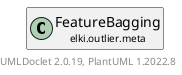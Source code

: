 @startuml
    remove .*\.(Instance|Par|Parameterizer|Factory)$
    set namespaceSeparator none
    hide empty fields
    hide empty methods

    class "<size:14>FeatureBagging.Par\n<size:10>elki.outlier.meta" as elki.outlier.meta.FeatureBagging.Par [[FeatureBagging.Par.html]] {
        {static} +NUM_ID: OptionID
        {static} +BREADTH_ID: OptionID
        {static} +SEED_ID: OptionID
        #k: int
        #num: int
        #breadth: boolean
        #rnd: RandomFactory
        +configure(Parameterization): void
        +make(): FeatureBagging
    }

    interface "<size:14>Parameterizer\n<size:10>elki.utilities.optionhandling" as elki.utilities.optionhandling.Parameterizer [[../../utilities/optionhandling/Parameterizer.html]] {
        {abstract} +make(): Object
    }
    class "<size:14>FeatureBagging\n<size:10>elki.outlier.meta" as elki.outlier.meta.FeatureBagging [[FeatureBagging.html]]

    elki.utilities.optionhandling.Parameterizer <|.. elki.outlier.meta.FeatureBagging.Par
    elki.outlier.meta.FeatureBagging +-- elki.outlier.meta.FeatureBagging.Par

    center footer UMLDoclet 2.0.19, PlantUML 1.2022.8
@enduml
